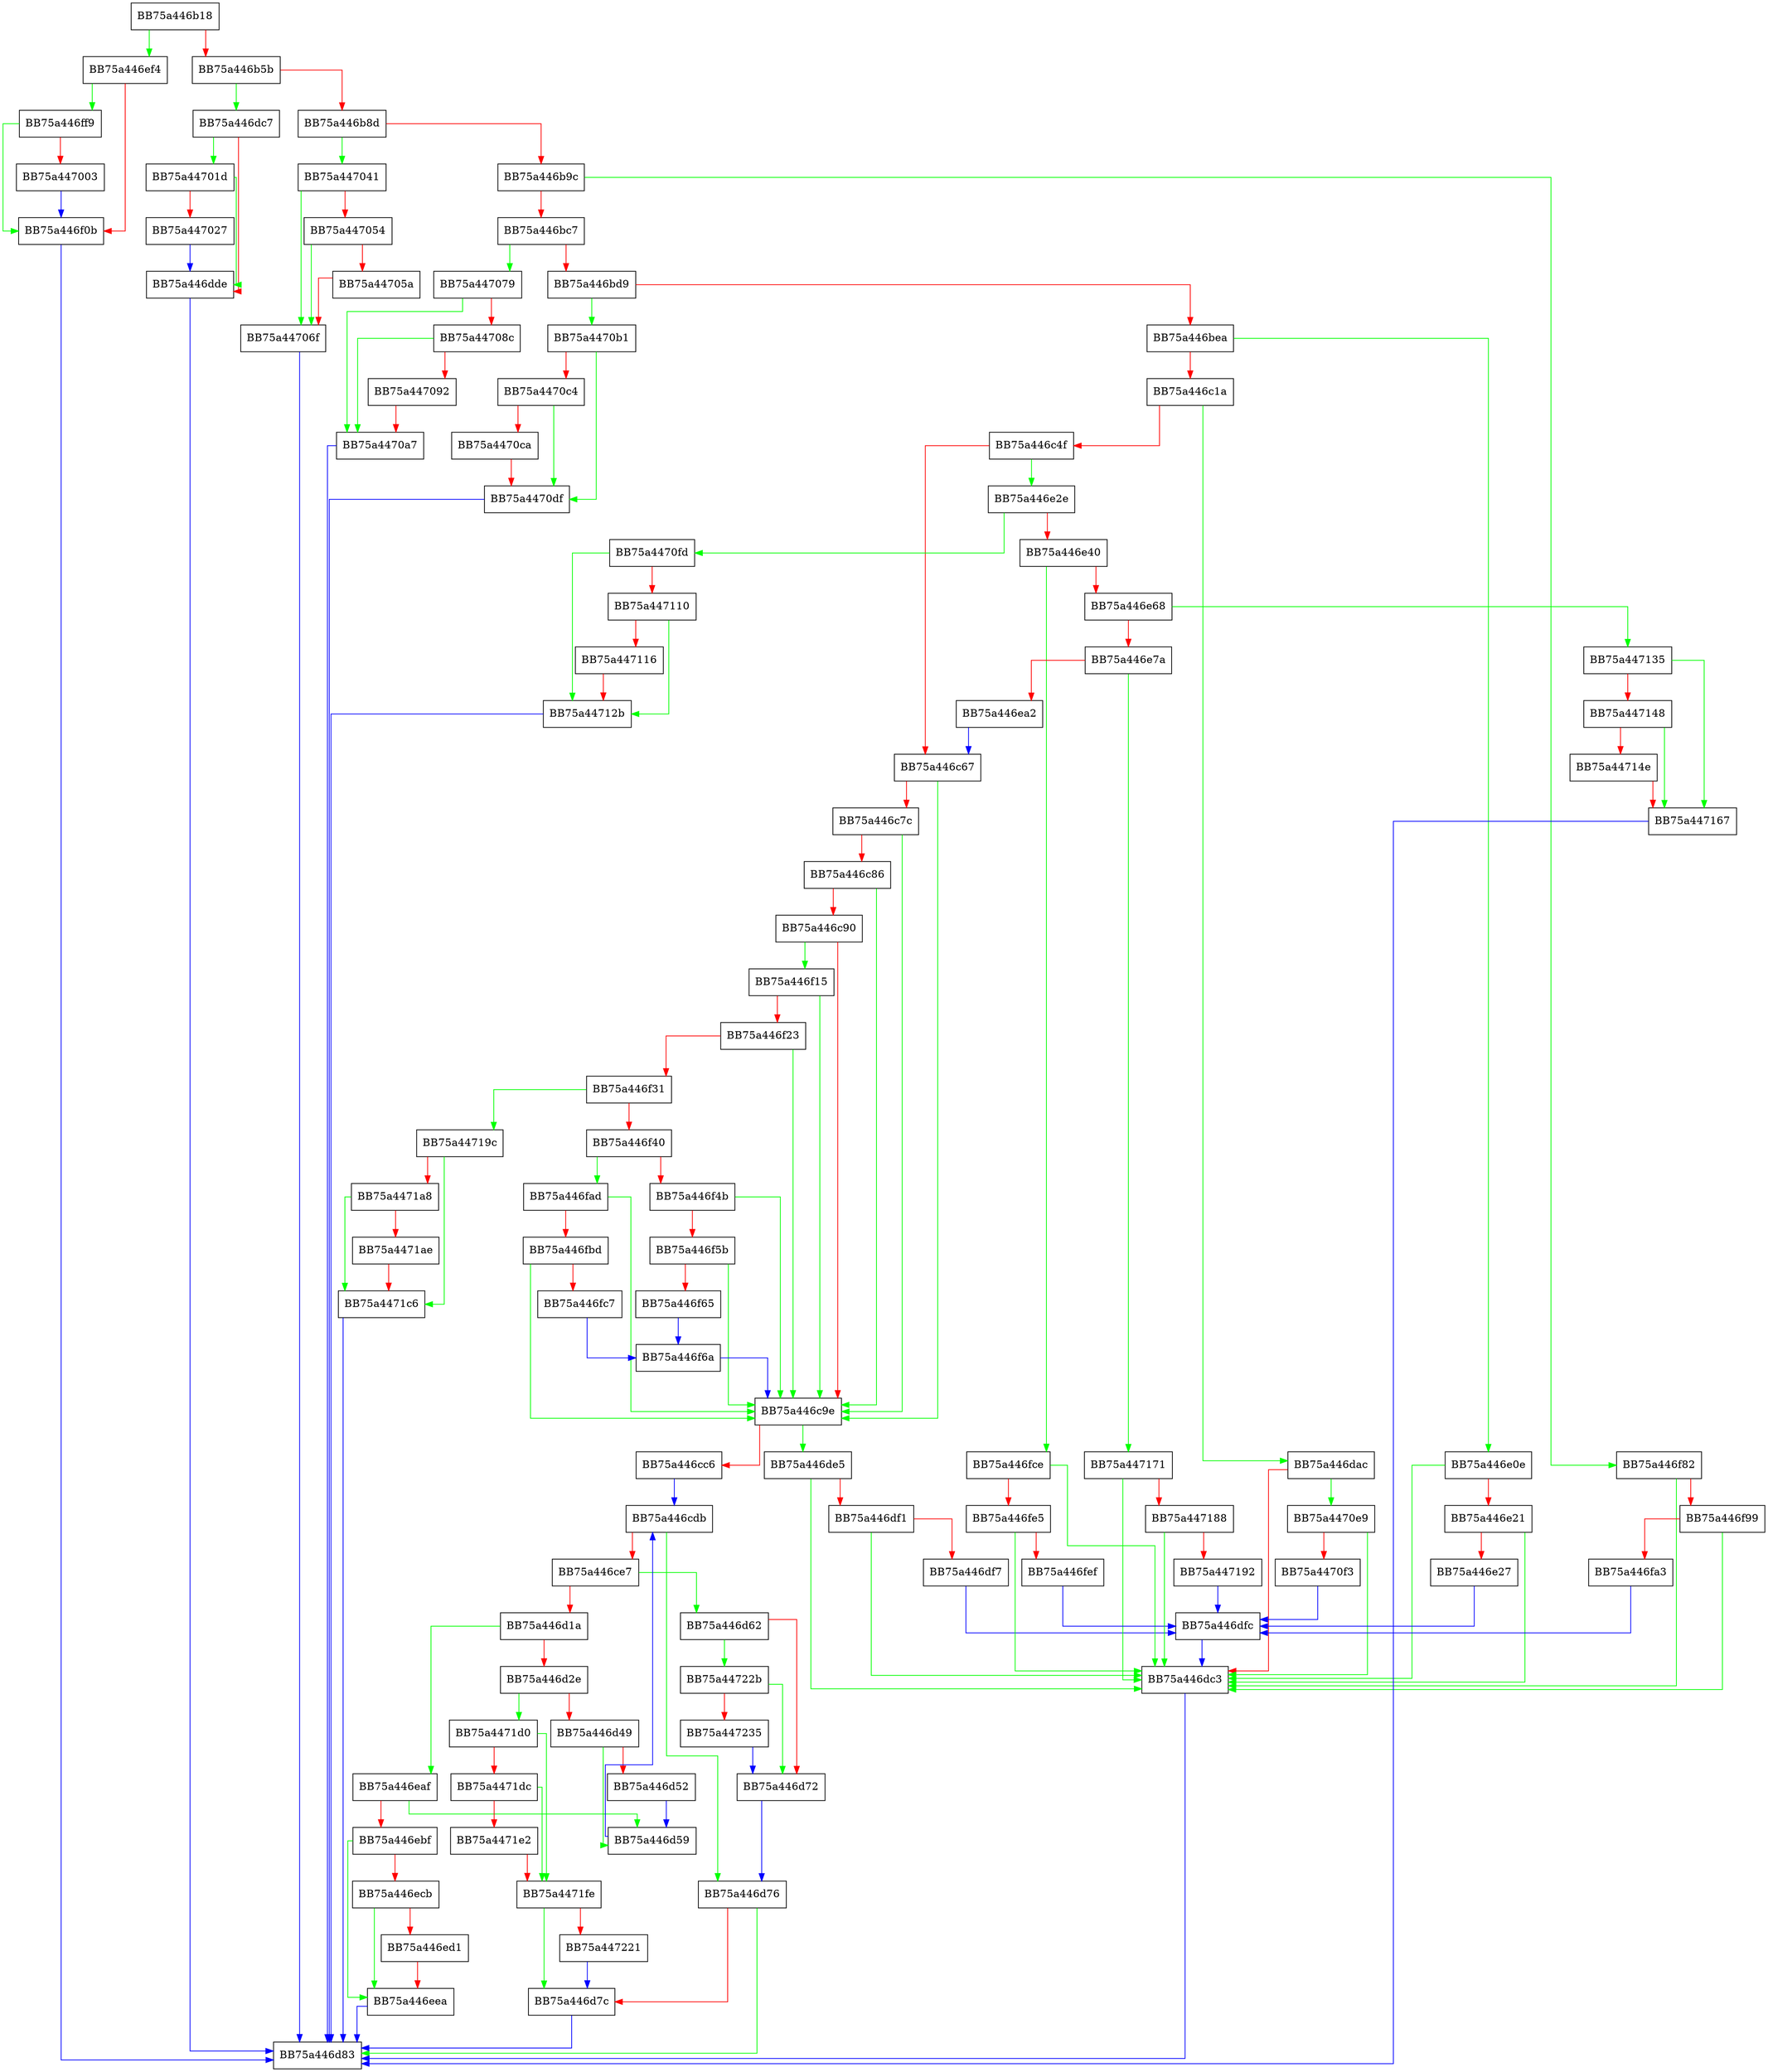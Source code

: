 digraph GetOverlayOffset {
  node [shape="box"];
  graph [splines=ortho];
  BB75a446b18 -> BB75a446ef4 [color="green"];
  BB75a446b18 -> BB75a446b5b [color="red"];
  BB75a446b5b -> BB75a446dc7 [color="green"];
  BB75a446b5b -> BB75a446b8d [color="red"];
  BB75a446b8d -> BB75a447041 [color="green"];
  BB75a446b8d -> BB75a446b9c [color="red"];
  BB75a446b9c -> BB75a446f82 [color="green"];
  BB75a446b9c -> BB75a446bc7 [color="red"];
  BB75a446bc7 -> BB75a447079 [color="green"];
  BB75a446bc7 -> BB75a446bd9 [color="red"];
  BB75a446bd9 -> BB75a4470b1 [color="green"];
  BB75a446bd9 -> BB75a446bea [color="red"];
  BB75a446bea -> BB75a446e0e [color="green"];
  BB75a446bea -> BB75a446c1a [color="red"];
  BB75a446c1a -> BB75a446dac [color="green"];
  BB75a446c1a -> BB75a446c4f [color="red"];
  BB75a446c4f -> BB75a446e2e [color="green"];
  BB75a446c4f -> BB75a446c67 [color="red"];
  BB75a446c67 -> BB75a446c9e [color="green"];
  BB75a446c67 -> BB75a446c7c [color="red"];
  BB75a446c7c -> BB75a446c9e [color="green"];
  BB75a446c7c -> BB75a446c86 [color="red"];
  BB75a446c86 -> BB75a446c9e [color="green"];
  BB75a446c86 -> BB75a446c90 [color="red"];
  BB75a446c90 -> BB75a446f15 [color="green"];
  BB75a446c90 -> BB75a446c9e [color="red"];
  BB75a446c9e -> BB75a446de5 [color="green"];
  BB75a446c9e -> BB75a446cc6 [color="red"];
  BB75a446cc6 -> BB75a446cdb [color="blue"];
  BB75a446cdb -> BB75a446d76 [color="green"];
  BB75a446cdb -> BB75a446ce7 [color="red"];
  BB75a446ce7 -> BB75a446d62 [color="green"];
  BB75a446ce7 -> BB75a446d1a [color="red"];
  BB75a446d1a -> BB75a446eaf [color="green"];
  BB75a446d1a -> BB75a446d2e [color="red"];
  BB75a446d2e -> BB75a4471d0 [color="green"];
  BB75a446d2e -> BB75a446d49 [color="red"];
  BB75a446d49 -> BB75a446d59 [color="green"];
  BB75a446d49 -> BB75a446d52 [color="red"];
  BB75a446d52 -> BB75a446d59 [color="blue"];
  BB75a446d59 -> BB75a446cdb [color="blue"];
  BB75a446d62 -> BB75a44722b [color="green"];
  BB75a446d62 -> BB75a446d72 [color="red"];
  BB75a446d72 -> BB75a446d76 [color="blue"];
  BB75a446d76 -> BB75a446d83 [color="green"];
  BB75a446d76 -> BB75a446d7c [color="red"];
  BB75a446d7c -> BB75a446d83 [color="blue"];
  BB75a446dac -> BB75a4470e9 [color="green"];
  BB75a446dac -> BB75a446dc3 [color="red"];
  BB75a446dc3 -> BB75a446d83 [color="blue"];
  BB75a446dc7 -> BB75a44701d [color="green"];
  BB75a446dc7 -> BB75a446dde [color="red"];
  BB75a446dde -> BB75a446d83 [color="blue"];
  BB75a446de5 -> BB75a446dc3 [color="green"];
  BB75a446de5 -> BB75a446df1 [color="red"];
  BB75a446df1 -> BB75a446dc3 [color="green"];
  BB75a446df1 -> BB75a446df7 [color="red"];
  BB75a446df7 -> BB75a446dfc [color="blue"];
  BB75a446dfc -> BB75a446dc3 [color="blue"];
  BB75a446e0e -> BB75a446dc3 [color="green"];
  BB75a446e0e -> BB75a446e21 [color="red"];
  BB75a446e21 -> BB75a446dc3 [color="green"];
  BB75a446e21 -> BB75a446e27 [color="red"];
  BB75a446e27 -> BB75a446dfc [color="blue"];
  BB75a446e2e -> BB75a4470fd [color="green"];
  BB75a446e2e -> BB75a446e40 [color="red"];
  BB75a446e40 -> BB75a446fce [color="green"];
  BB75a446e40 -> BB75a446e68 [color="red"];
  BB75a446e68 -> BB75a447135 [color="green"];
  BB75a446e68 -> BB75a446e7a [color="red"];
  BB75a446e7a -> BB75a447171 [color="green"];
  BB75a446e7a -> BB75a446ea2 [color="red"];
  BB75a446ea2 -> BB75a446c67 [color="blue"];
  BB75a446eaf -> BB75a446d59 [color="green"];
  BB75a446eaf -> BB75a446ebf [color="red"];
  BB75a446ebf -> BB75a446eea [color="green"];
  BB75a446ebf -> BB75a446ecb [color="red"];
  BB75a446ecb -> BB75a446eea [color="green"];
  BB75a446ecb -> BB75a446ed1 [color="red"];
  BB75a446ed1 -> BB75a446eea [color="red"];
  BB75a446eea -> BB75a446d83 [color="blue"];
  BB75a446ef4 -> BB75a446ff9 [color="green"];
  BB75a446ef4 -> BB75a446f0b [color="red"];
  BB75a446f0b -> BB75a446d83 [color="blue"];
  BB75a446f15 -> BB75a446c9e [color="green"];
  BB75a446f15 -> BB75a446f23 [color="red"];
  BB75a446f23 -> BB75a446c9e [color="green"];
  BB75a446f23 -> BB75a446f31 [color="red"];
  BB75a446f31 -> BB75a44719c [color="green"];
  BB75a446f31 -> BB75a446f40 [color="red"];
  BB75a446f40 -> BB75a446fad [color="green"];
  BB75a446f40 -> BB75a446f4b [color="red"];
  BB75a446f4b -> BB75a446c9e [color="green"];
  BB75a446f4b -> BB75a446f5b [color="red"];
  BB75a446f5b -> BB75a446c9e [color="green"];
  BB75a446f5b -> BB75a446f65 [color="red"];
  BB75a446f65 -> BB75a446f6a [color="blue"];
  BB75a446f6a -> BB75a446c9e [color="blue"];
  BB75a446f82 -> BB75a446dc3 [color="green"];
  BB75a446f82 -> BB75a446f99 [color="red"];
  BB75a446f99 -> BB75a446dc3 [color="green"];
  BB75a446f99 -> BB75a446fa3 [color="red"];
  BB75a446fa3 -> BB75a446dfc [color="blue"];
  BB75a446fad -> BB75a446c9e [color="green"];
  BB75a446fad -> BB75a446fbd [color="red"];
  BB75a446fbd -> BB75a446c9e [color="green"];
  BB75a446fbd -> BB75a446fc7 [color="red"];
  BB75a446fc7 -> BB75a446f6a [color="blue"];
  BB75a446fce -> BB75a446dc3 [color="green"];
  BB75a446fce -> BB75a446fe5 [color="red"];
  BB75a446fe5 -> BB75a446dc3 [color="green"];
  BB75a446fe5 -> BB75a446fef [color="red"];
  BB75a446fef -> BB75a446dfc [color="blue"];
  BB75a446ff9 -> BB75a446f0b [color="green"];
  BB75a446ff9 -> BB75a447003 [color="red"];
  BB75a447003 -> BB75a446f0b [color="blue"];
  BB75a44701d -> BB75a446dde [color="green"];
  BB75a44701d -> BB75a447027 [color="red"];
  BB75a447027 -> BB75a446dde [color="blue"];
  BB75a447041 -> BB75a44706f [color="green"];
  BB75a447041 -> BB75a447054 [color="red"];
  BB75a447054 -> BB75a44706f [color="green"];
  BB75a447054 -> BB75a44705a [color="red"];
  BB75a44705a -> BB75a44706f [color="red"];
  BB75a44706f -> BB75a446d83 [color="blue"];
  BB75a447079 -> BB75a4470a7 [color="green"];
  BB75a447079 -> BB75a44708c [color="red"];
  BB75a44708c -> BB75a4470a7 [color="green"];
  BB75a44708c -> BB75a447092 [color="red"];
  BB75a447092 -> BB75a4470a7 [color="red"];
  BB75a4470a7 -> BB75a446d83 [color="blue"];
  BB75a4470b1 -> BB75a4470df [color="green"];
  BB75a4470b1 -> BB75a4470c4 [color="red"];
  BB75a4470c4 -> BB75a4470df [color="green"];
  BB75a4470c4 -> BB75a4470ca [color="red"];
  BB75a4470ca -> BB75a4470df [color="red"];
  BB75a4470df -> BB75a446d83 [color="blue"];
  BB75a4470e9 -> BB75a446dc3 [color="green"];
  BB75a4470e9 -> BB75a4470f3 [color="red"];
  BB75a4470f3 -> BB75a446dfc [color="blue"];
  BB75a4470fd -> BB75a44712b [color="green"];
  BB75a4470fd -> BB75a447110 [color="red"];
  BB75a447110 -> BB75a44712b [color="green"];
  BB75a447110 -> BB75a447116 [color="red"];
  BB75a447116 -> BB75a44712b [color="red"];
  BB75a44712b -> BB75a446d83 [color="blue"];
  BB75a447135 -> BB75a447167 [color="green"];
  BB75a447135 -> BB75a447148 [color="red"];
  BB75a447148 -> BB75a447167 [color="green"];
  BB75a447148 -> BB75a44714e [color="red"];
  BB75a44714e -> BB75a447167 [color="red"];
  BB75a447167 -> BB75a446d83 [color="blue"];
  BB75a447171 -> BB75a446dc3 [color="green"];
  BB75a447171 -> BB75a447188 [color="red"];
  BB75a447188 -> BB75a446dc3 [color="green"];
  BB75a447188 -> BB75a447192 [color="red"];
  BB75a447192 -> BB75a446dfc [color="blue"];
  BB75a44719c -> BB75a4471c6 [color="green"];
  BB75a44719c -> BB75a4471a8 [color="red"];
  BB75a4471a8 -> BB75a4471c6 [color="green"];
  BB75a4471a8 -> BB75a4471ae [color="red"];
  BB75a4471ae -> BB75a4471c6 [color="red"];
  BB75a4471c6 -> BB75a446d83 [color="blue"];
  BB75a4471d0 -> BB75a4471fe [color="green"];
  BB75a4471d0 -> BB75a4471dc [color="red"];
  BB75a4471dc -> BB75a4471fe [color="green"];
  BB75a4471dc -> BB75a4471e2 [color="red"];
  BB75a4471e2 -> BB75a4471fe [color="red"];
  BB75a4471fe -> BB75a446d7c [color="green"];
  BB75a4471fe -> BB75a447221 [color="red"];
  BB75a447221 -> BB75a446d7c [color="blue"];
  BB75a44722b -> BB75a446d72 [color="green"];
  BB75a44722b -> BB75a447235 [color="red"];
  BB75a447235 -> BB75a446d72 [color="blue"];
}